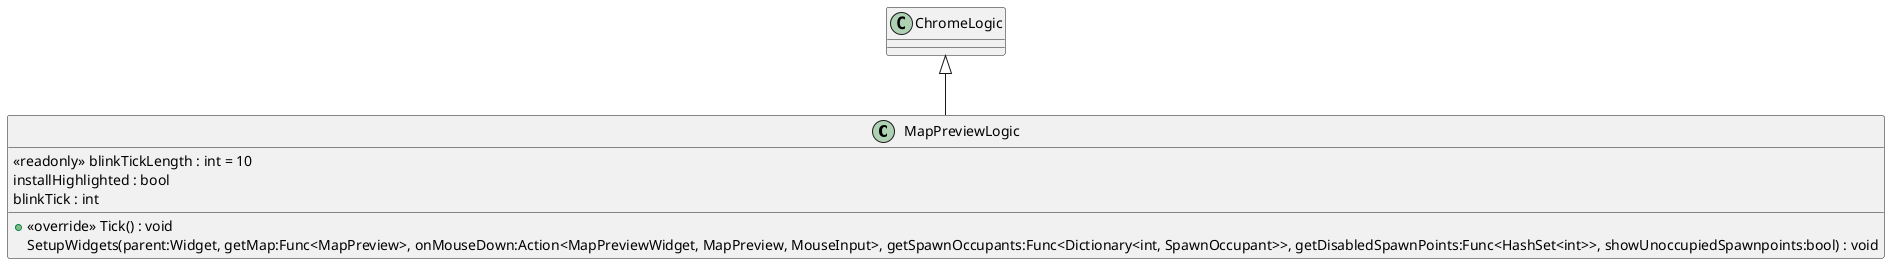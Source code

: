 @startuml
class MapPreviewLogic {
    <<readonly>> blinkTickLength : int = 10
    installHighlighted : bool
    blinkTick : int
    + <<override>> Tick() : void
    SetupWidgets(parent:Widget, getMap:Func<MapPreview>, onMouseDown:Action<MapPreviewWidget, MapPreview, MouseInput>, getSpawnOccupants:Func<Dictionary<int, SpawnOccupant>>, getDisabledSpawnPoints:Func<HashSet<int>>, showUnoccupiedSpawnpoints:bool) : void
}
ChromeLogic <|-- MapPreviewLogic
@enduml
